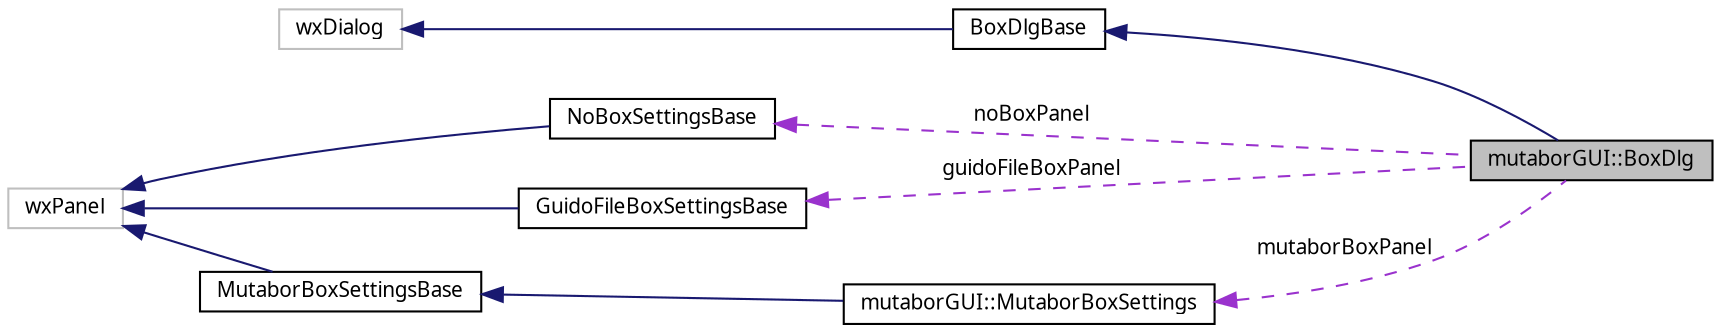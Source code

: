 digraph "mutaborGUI::BoxDlg"
{
  edge [fontname="Sans",fontsize="10",labelfontname="Sans",labelfontsize="10"];
  node [fontname="Sans",fontsize="10",shape=record];
  rankdir="LR";
  Node3 [label="mutaborGUI::BoxDlg",height=0.2,width=0.4,color="black", fillcolor="grey75", style="filled", fontcolor="black"];
  Node4 -> Node3 [dir="back",color="midnightblue",fontsize="10",style="solid",fontname="Sans"];
  Node4 [label="BoxDlgBase",height=0.2,width=0.4,color="black", fillcolor="white", style="filled",URL="$d6/ddd/classBoxDlgBase.html"];
  Node5 -> Node4 [dir="back",color="midnightblue",fontsize="10",style="solid",fontname="Sans"];
  Node5 [label="wxDialog",height=0.2,width=0.4,color="grey75", fillcolor="white", style="filled"];
  Node6 -> Node3 [dir="back",color="darkorchid3",fontsize="10",style="dashed",label=" noBoxPanel" ,fontname="Sans"];
  Node6 [label="NoBoxSettingsBase",height=0.2,width=0.4,color="black", fillcolor="white", style="filled",URL="$d9/dd3/classNoBoxSettingsBase.html"];
  Node7 -> Node6 [dir="back",color="midnightblue",fontsize="10",style="solid",fontname="Sans"];
  Node7 [label="wxPanel",height=0.2,width=0.4,color="grey75", fillcolor="white", style="filled"];
  Node8 -> Node3 [dir="back",color="darkorchid3",fontsize="10",style="dashed",label=" guidoFileBoxPanel" ,fontname="Sans"];
  Node8 [label="GuidoFileBoxSettingsBase",height=0.2,width=0.4,color="black", fillcolor="white", style="filled",URL="$d5/df6/classGuidoFileBoxSettingsBase.html"];
  Node7 -> Node8 [dir="back",color="midnightblue",fontsize="10",style="solid",fontname="Sans"];
  Node9 -> Node3 [dir="back",color="darkorchid3",fontsize="10",style="dashed",label=" mutaborBoxPanel" ,fontname="Sans"];
  Node9 [label="mutaborGUI::MutaborBoxSettings",height=0.2,width=0.4,color="black", fillcolor="white", style="filled",URL="$d8/d4a/classmutaborGUI_1_1MutaborBoxSettings.html"];
  Node10 -> Node9 [dir="back",color="midnightblue",fontsize="10",style="solid",fontname="Sans"];
  Node10 [label="MutaborBoxSettingsBase",height=0.2,width=0.4,color="black", fillcolor="white", style="filled",URL="$d2/dcc/classMutaborBoxSettingsBase.html"];
  Node7 -> Node10 [dir="back",color="midnightblue",fontsize="10",style="solid",fontname="Sans"];
}
